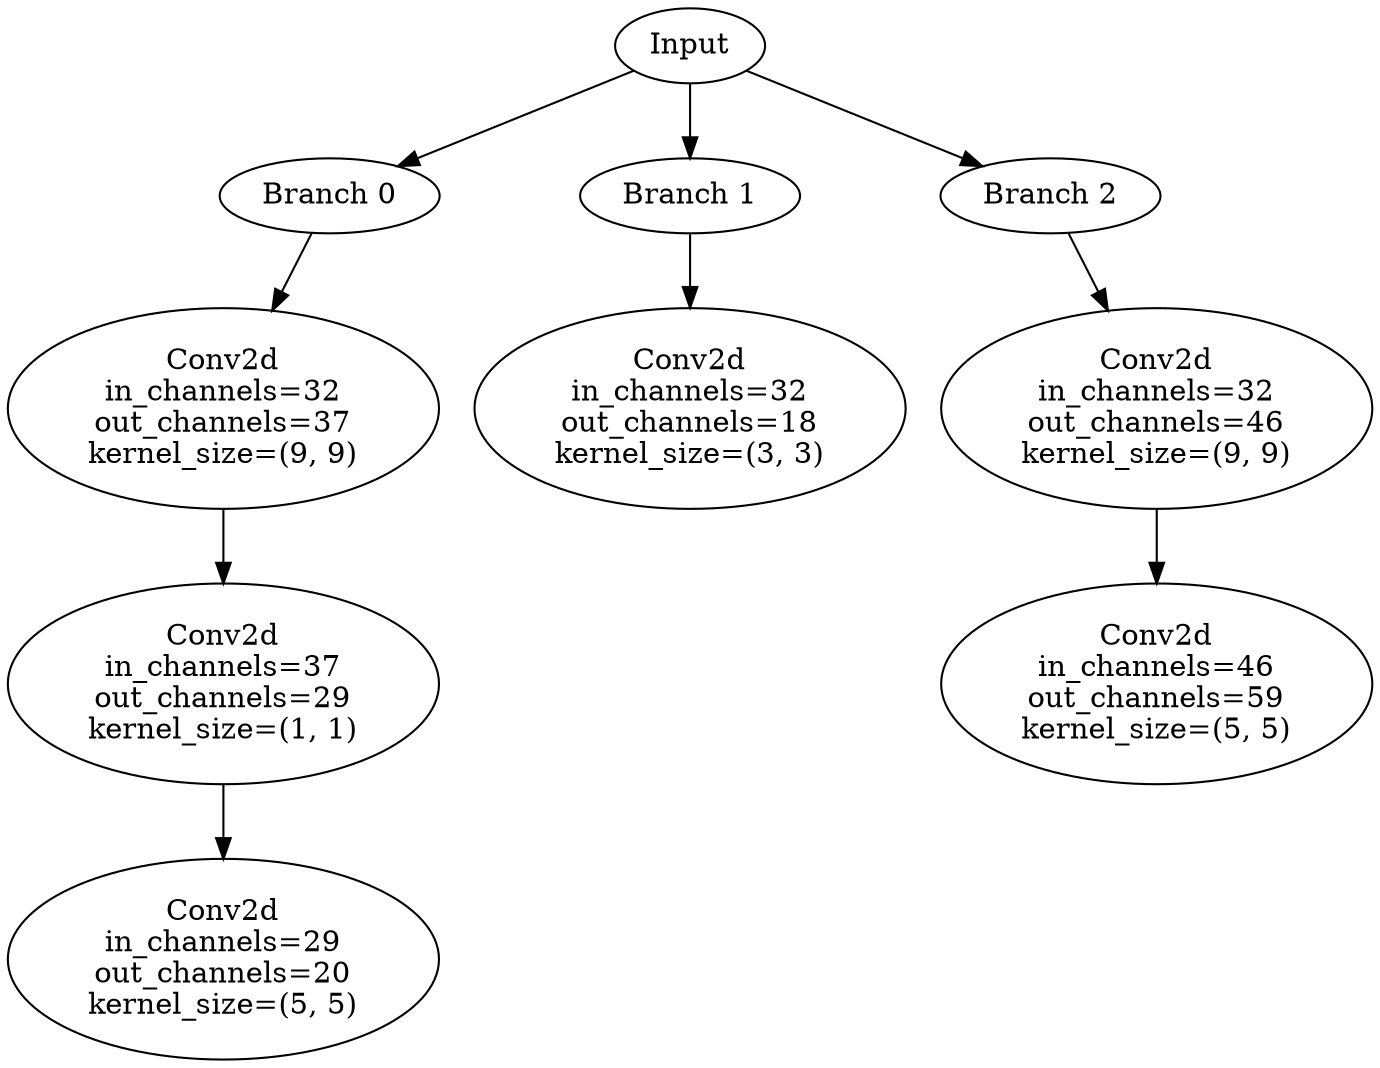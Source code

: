 // Inception Module - Coral 27
digraph {
	Input [label=Input]
	Branch_0 [label="Branch 0"]
	Input -> Branch_0
	Branch_0_Layer_0 [label="Conv2d
in_channels=32
out_channels=37
kernel_size=(9, 9)"]
	Branch_0 -> Branch_0_Layer_0
	Branch_0_Layer_1 [label="Conv2d
in_channels=37
out_channels=29
kernel_size=(1, 1)"]
	Branch_0_Layer_0 -> Branch_0_Layer_1
	Branch_0_Layer_2 [label="Conv2d
in_channels=29
out_channels=20
kernel_size=(5, 5)"]
	Branch_0_Layer_1 -> Branch_0_Layer_2
	Branch_1 [label="Branch 1"]
	Input -> Branch_1
	Branch_1_Layer_0 [label="Conv2d
in_channels=32
out_channels=18
kernel_size=(3, 3)"]
	Branch_1 -> Branch_1_Layer_0
	Branch_2 [label="Branch 2"]
	Input -> Branch_2
	Branch_2_Layer_0 [label="Conv2d
in_channels=32
out_channels=46
kernel_size=(9, 9)"]
	Branch_2 -> Branch_2_Layer_0
	Branch_2_Layer_1 [label="Conv2d
in_channels=46
out_channels=59
kernel_size=(5, 5)"]
	Branch_2_Layer_0 -> Branch_2_Layer_1
}
